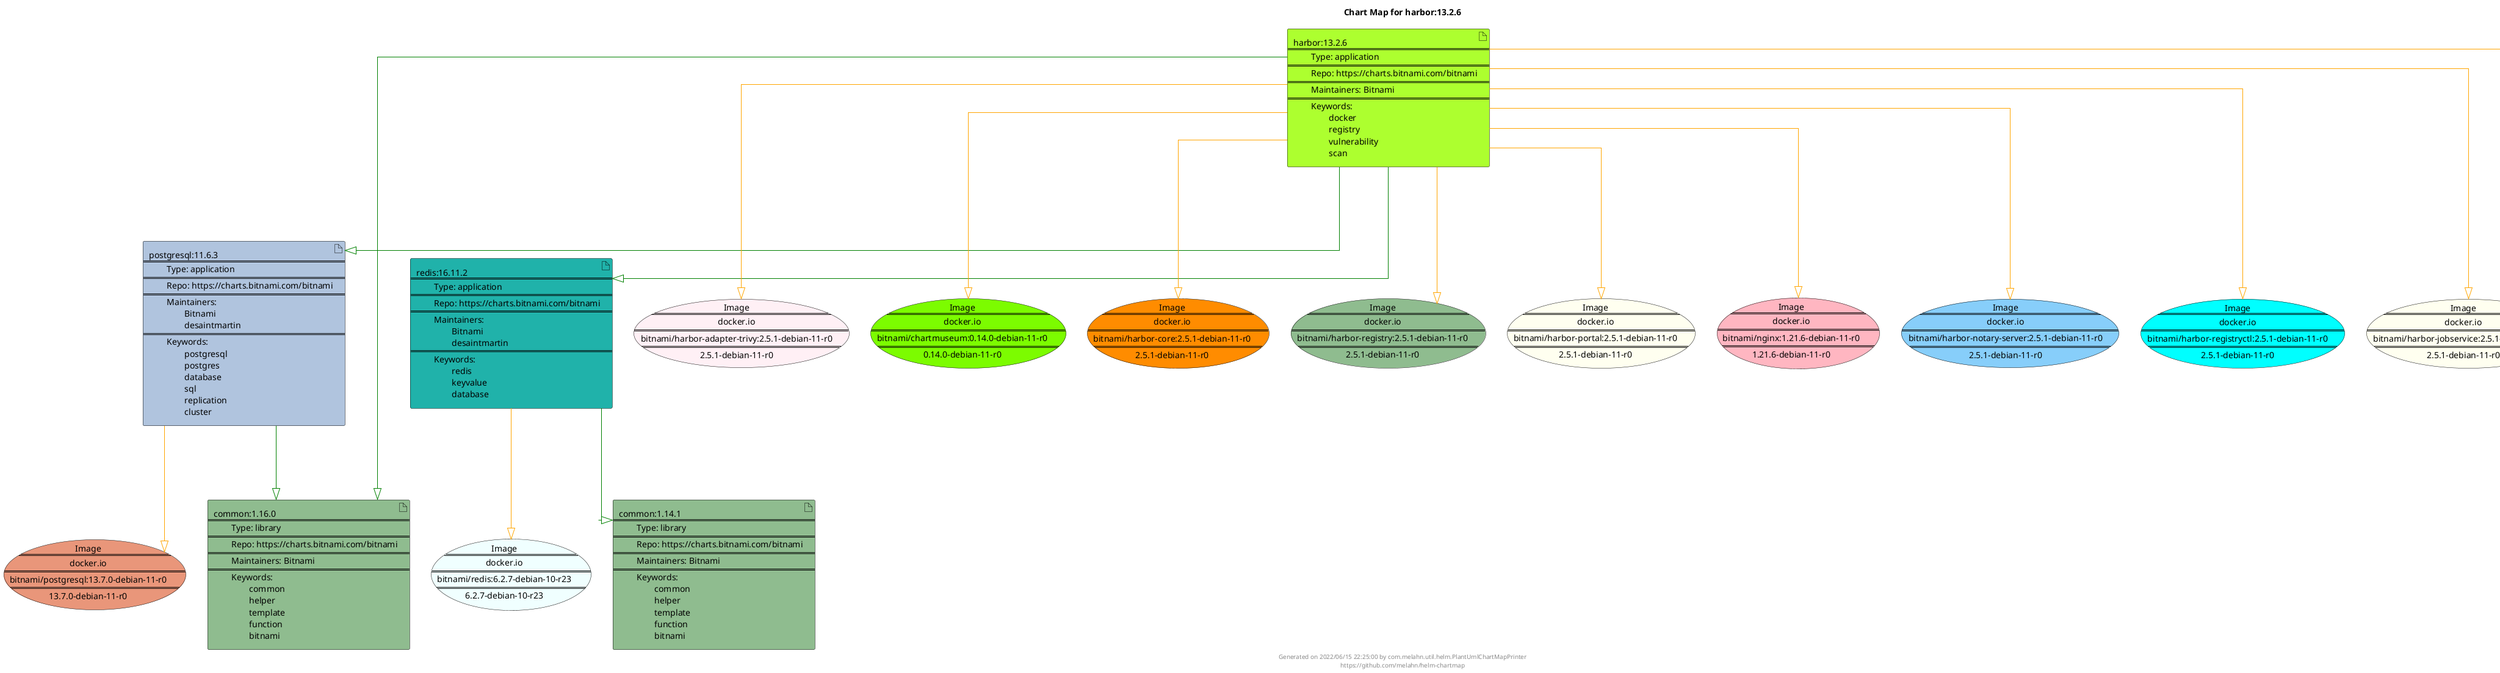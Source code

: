 @startuml
skinparam linetype ortho
skinparam backgroundColor white
skinparam usecaseBorderColor black
skinparam usecaseArrowColor LightSlateGray
skinparam artifactBorderColor black
skinparam artifactArrowColor LightSlateGray

title Chart Map for harbor:13.2.6

'There are 5 referenced Helm Charts
artifact "postgresql:11.6.3\n====\n\tType: application\n====\n\tRepo: https://charts.bitnami.com/bitnami\n====\n\tMaintainers: \n\t\tBitnami\n\t\tdesaintmartin\n====\n\tKeywords: \n\t\tpostgresql\n\t\tpostgres\n\t\tdatabase\n\t\tsql\n\t\treplication\n\t\tcluster" as postgresql_11_6_3 #LightSteelBlue
artifact "common:1.16.0\n====\n\tType: library\n====\n\tRepo: https://charts.bitnami.com/bitnami\n====\n\tMaintainers: Bitnami\n====\n\tKeywords: \n\t\tcommon\n\t\thelper\n\t\ttemplate\n\t\tfunction\n\t\tbitnami" as common_1_16_0 #DarkSeaGreen
artifact "common:1.14.1\n====\n\tType: library\n====\n\tRepo: https://charts.bitnami.com/bitnami\n====\n\tMaintainers: Bitnami\n====\n\tKeywords: \n\t\tcommon\n\t\thelper\n\t\ttemplate\n\t\tfunction\n\t\tbitnami" as common_1_14_1 #DarkSeaGreen
artifact "redis:16.11.2\n====\n\tType: application\n====\n\tRepo: https://charts.bitnami.com/bitnami\n====\n\tMaintainers: \n\t\tBitnami\n\t\tdesaintmartin\n====\n\tKeywords: \n\t\tredis\n\t\tkeyvalue\n\t\tdatabase" as redis_16_11_2 #LightSeaGreen
artifact "harbor:13.2.6\n====\n\tType: application\n====\n\tRepo: https://charts.bitnami.com/bitnami\n====\n\tMaintainers: Bitnami\n====\n\tKeywords: \n\t\tdocker\n\t\tregistry\n\t\tvulnerability\n\t\tscan" as harbor_13_2_6 #GreenYellow

'There are 12 referenced Docker Images
usecase "Image\n====\ndocker.io\n====\nbitnami/redis:6.2.7-debian-10-r23\n====\n6.2.7-debian-10-r23" as docker_io_bitnami_redis_6_2_7_debian_10_r23 #Azure
usecase "Image\n====\ndocker.io\n====\nbitnami/harbor-adapter-trivy:2.5.1-debian-11-r0\n====\n2.5.1-debian-11-r0" as docker_io_bitnami_harbor_adapter_trivy_2_5_1_debian_11_r0 #LavenderBlush
usecase "Image\n====\ndocker.io\n====\nbitnami/chartmuseum:0.14.0-debian-11-r0\n====\n0.14.0-debian-11-r0" as docker_io_bitnami_chartmuseum_0_14_0_debian_11_r0 #LawnGreen
usecase "Image\n====\ndocker.io\n====\nbitnami/harbor-core:2.5.1-debian-11-r0\n====\n2.5.1-debian-11-r0" as docker_io_bitnami_harbor_core_2_5_1_debian_11_r0 #Darkorange
usecase "Image\n====\ndocker.io\n====\nbitnami/postgresql:13.7.0-debian-11-r0\n====\n13.7.0-debian-11-r0" as docker_io_bitnami_postgresql_13_7_0_debian_11_r0 #DarkSalmon
usecase "Image\n====\ndocker.io\n====\nbitnami/harbor-registry:2.5.1-debian-11-r0\n====\n2.5.1-debian-11-r0" as docker_io_bitnami_harbor_registry_2_5_1_debian_11_r0 #DarkSeaGreen
usecase "Image\n====\ndocker.io\n====\nbitnami/harbor-portal:2.5.1-debian-11-r0\n====\n2.5.1-debian-11-r0" as docker_io_bitnami_harbor_portal_2_5_1_debian_11_r0 #Ivory
usecase "Image\n====\ndocker.io\n====\nbitnami/nginx:1.21.6-debian-11-r0\n====\n1.21.6-debian-11-r0" as docker_io_bitnami_nginx_1_21_6_debian_11_r0 #LightPink
usecase "Image\n====\ndocker.io\n====\nbitnami/harbor-notary-server:2.5.1-debian-11-r0\n====\n2.5.1-debian-11-r0" as docker_io_bitnami_harbor_notary_server_2_5_1_debian_11_r0 #LightSkyBlue
usecase "Image\n====\ndocker.io\n====\nbitnami/harbor-registryctl:2.5.1-debian-11-r0\n====\n2.5.1-debian-11-r0" as docker_io_bitnami_harbor_registryctl_2_5_1_debian_11_r0 #Cyan
usecase "Image\n====\ndocker.io\n====\nbitnami/harbor-jobservice:2.5.1-debian-11-r0\n====\n2.5.1-debian-11-r0" as docker_io_bitnami_harbor_jobservice_2_5_1_debian_11_r0 #Ivory
usecase "Image\n====\ndocker.io\n====\nbitnami/harbor-notary-signer:2.5.1-debian-11-r0\n====\n2.5.1-debian-11-r0" as docker_io_bitnami_harbor_notary_signer_2_5_1_debian_11_r0 #AntiqueWhite

'Chart Dependencies
harbor_13_2_6--[#green]-|>redis_16_11_2
redis_16_11_2--[#green]-|>common_1_14_1
harbor_13_2_6--[#green]-|>common_1_16_0
harbor_13_2_6--[#green]-|>postgresql_11_6_3
postgresql_11_6_3--[#green]-|>common_1_16_0
postgresql_11_6_3--[#orange]-|>docker_io_bitnami_postgresql_13_7_0_debian_11_r0
redis_16_11_2--[#orange]-|>docker_io_bitnami_redis_6_2_7_debian_10_r23
harbor_13_2_6--[#orange]-|>docker_io_bitnami_harbor_notary_server_2_5_1_debian_11_r0
harbor_13_2_6--[#orange]-|>docker_io_bitnami_harbor_registryctl_2_5_1_debian_11_r0
harbor_13_2_6--[#orange]-|>docker_io_bitnami_harbor_portal_2_5_1_debian_11_r0
harbor_13_2_6--[#orange]-|>docker_io_bitnami_harbor_registry_2_5_1_debian_11_r0
harbor_13_2_6--[#orange]-|>docker_io_bitnami_nginx_1_21_6_debian_11_r0
harbor_13_2_6--[#orange]-|>docker_io_bitnami_harbor_jobservice_2_5_1_debian_11_r0
harbor_13_2_6--[#orange]-|>docker_io_bitnami_chartmuseum_0_14_0_debian_11_r0
harbor_13_2_6--[#orange]-|>docker_io_bitnami_harbor_core_2_5_1_debian_11_r0
harbor_13_2_6--[#orange]-|>docker_io_bitnami_harbor_notary_signer_2_5_1_debian_11_r0
harbor_13_2_6--[#orange]-|>docker_io_bitnami_harbor_adapter_trivy_2_5_1_debian_11_r0

center footer Generated on 2022/06/15 22:25:00 by com.melahn.util.helm.PlantUmlChartMapPrinter\nhttps://github.com/melahn/helm-chartmap
@enduml
